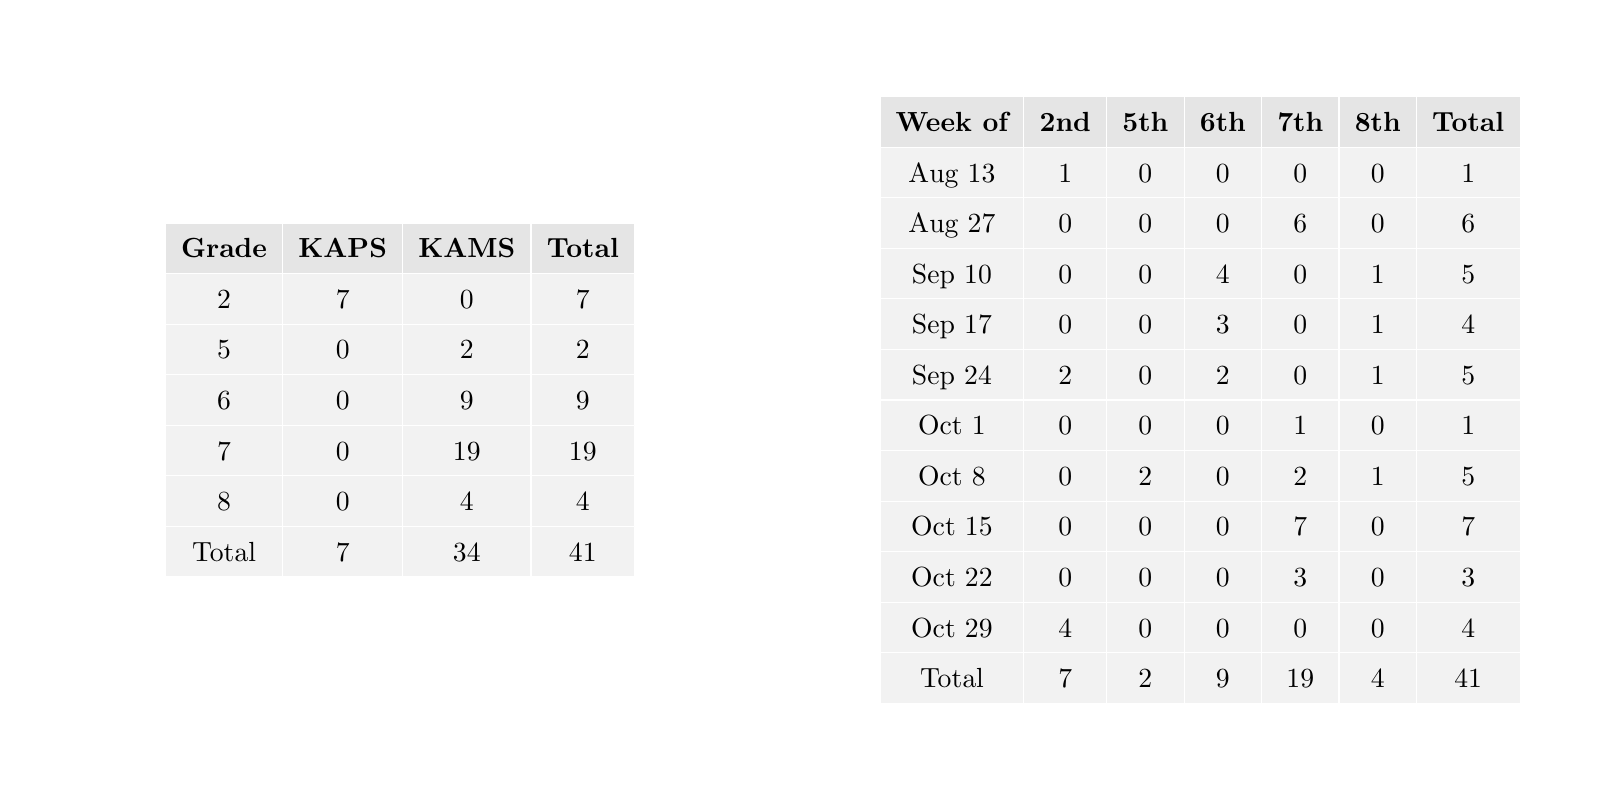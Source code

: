 % Created by tikzDevice version 0.6.2 on 2012-11-20 12:16:47
% !TEX encoding = UTF-8 Unicode
\documentclass[10pt]{article}

\nonstopmode

\usepackage{tikz}

\usepackage[active,tightpage,psfixbb]{preview}

\PreviewEnvironment{pgfpicture}

\setlength\PreviewBorder{0pt}
\begin{document}

\begin{tikzpicture}[x=1pt,y=1pt]
\definecolor[named]{drawColor}{rgb}{0.00,0.00,0.00}
\definecolor[named]{fillColor}{rgb}{1.00,1.00,1.00}
\fill[color=fillColor,fill opacity=0.00,] (0,0) rectangle (578.16,289.08);
\begin{scope}
\path[clip] (  0.00,  0.00) rectangle (578.16,289.08);
\end{scope}
\begin{scope}
\path[clip] (  0.00,  0.00) rectangle (289.08,289.08);
\end{scope}
\begin{scope}
\path[clip] (  0.00,  0.00) rectangle (289.08,289.08);
\end{scope}
\begin{scope}
\path[clip] (  0.00,  0.00) rectangle (289.08,289.08);
\end{scope}
\begin{scope}
\path[clip] (  0.00,  0.00) rectangle (289.08,289.08);
\end{scope}
\begin{scope}
\path[clip] (  0.00,  0.00) rectangle (289.08,289.08);
\end{scope}
\begin{scope}
\path[clip] (  0.00,  0.00) rectangle (289.08,289.08);
\end{scope}
\begin{scope}
\path[clip] (  0.00,  0.00) rectangle (289.08,289.08);
\end{scope}
\begin{scope}
\path[clip] (  0.00,  0.00) rectangle (289.08,289.08);
\definecolor[named]{drawColor}{rgb}{1.00,1.00,1.00}
\definecolor[named]{fillColor}{rgb}{0.90,0.90,0.90}

\draw[color=drawColor,line cap=round,line join=round,fill=fillColor,] ( 59.77,190.20) rectangle (102.17,208.49);
\definecolor[named]{drawColor}{rgb}{0.00,0.00,0.00}

\node[color=drawColor,anchor=base,inner sep=0pt, outer sep=0pt, scale=  1.00] at ( 80.97,195.89) {\bfseries Grade};
\end{scope}
\begin{scope}
\path[clip] (  0.00,  0.00) rectangle (289.08,289.08);
\definecolor[named]{drawColor}{rgb}{1.00,1.00,1.00}
\definecolor[named]{fillColor}{rgb}{0.95,0.95,0.95}

\draw[color=drawColor,line cap=round,line join=round,fill=fillColor,] ( 59.77,171.94) rectangle (102.17,190.20);
\definecolor[named]{drawColor}{rgb}{0.00,0.00,0.00}

\node[color=drawColor,anchor=base,inner sep=0pt, outer sep=0pt, scale=  1.00] at ( 80.97,177.63) {2};
\end{scope}
\begin{scope}
\path[clip] (  0.00,  0.00) rectangle (289.08,289.08);
\definecolor[named]{drawColor}{rgb}{1.00,1.00,1.00}
\definecolor[named]{fillColor}{rgb}{0.95,0.95,0.95}

\draw[color=drawColor,line cap=round,line join=round,fill=fillColor,] ( 59.77,153.67) rectangle (102.17,171.94);
\definecolor[named]{drawColor}{rgb}{0.00,0.00,0.00}

\node[color=drawColor,anchor=base,inner sep=0pt, outer sep=0pt, scale=  1.00] at ( 80.97,159.36) {5};
\end{scope}
\begin{scope}
\path[clip] (  0.00,  0.00) rectangle (289.08,289.08);
\definecolor[named]{drawColor}{rgb}{1.00,1.00,1.00}
\definecolor[named]{fillColor}{rgb}{0.95,0.95,0.95}

\draw[color=drawColor,line cap=round,line join=round,fill=fillColor,] ( 59.77,135.40) rectangle (102.17,153.67);
\definecolor[named]{drawColor}{rgb}{0.00,0.00,0.00}

\node[color=drawColor,anchor=base,inner sep=0pt, outer sep=0pt, scale=  1.00] at ( 80.97,141.09) {6};
\end{scope}
\begin{scope}
\path[clip] (  0.00,  0.00) rectangle (289.08,289.08);
\definecolor[named]{drawColor}{rgb}{1.00,1.00,1.00}
\definecolor[named]{fillColor}{rgb}{0.95,0.95,0.95}

\draw[color=drawColor,line cap=round,line join=round,fill=fillColor,] ( 59.77,117.13) rectangle (102.17,135.40);
\definecolor[named]{drawColor}{rgb}{0.00,0.00,0.00}

\node[color=drawColor,anchor=base,inner sep=0pt, outer sep=0pt, scale=  1.00] at ( 80.97,122.82) {7};
\end{scope}
\begin{scope}
\path[clip] (  0.00,  0.00) rectangle (289.08,289.08);
\definecolor[named]{drawColor}{rgb}{1.00,1.00,1.00}
\definecolor[named]{fillColor}{rgb}{0.95,0.95,0.95}

\draw[color=drawColor,line cap=round,line join=round,fill=fillColor,] ( 59.77, 98.86) rectangle (102.17,117.13);
\definecolor[named]{drawColor}{rgb}{0.00,0.00,0.00}

\node[color=drawColor,anchor=base,inner sep=0pt, outer sep=0pt, scale=  1.00] at ( 80.97,104.55) {8};
\end{scope}
\begin{scope}
\path[clip] (  0.00,  0.00) rectangle (289.08,289.08);
\definecolor[named]{drawColor}{rgb}{1.00,1.00,1.00}
\definecolor[named]{fillColor}{rgb}{0.95,0.95,0.95}

\draw[color=drawColor,line cap=round,line join=round,fill=fillColor,] ( 59.77, 80.59) rectangle (102.17, 98.86);
\definecolor[named]{drawColor}{rgb}{0.00,0.00,0.00}

\node[color=drawColor,anchor=base,inner sep=0pt, outer sep=0pt, scale=  1.00] at ( 80.97, 86.28) {Total};
\end{scope}
\begin{scope}
\path[clip] (  0.00,  0.00) rectangle (289.08,289.08);
\definecolor[named]{drawColor}{rgb}{1.00,1.00,1.00}
\definecolor[named]{fillColor}{rgb}{0.90,0.90,0.90}

\draw[color=drawColor,line cap=round,line join=round,fill=fillColor,] (102.17,190.20) rectangle (145.50,208.49);
\definecolor[named]{drawColor}{rgb}{0.00,0.00,0.00}

\node[color=drawColor,anchor=base,inner sep=0pt, outer sep=0pt, scale=  1.00] at (123.84,195.89) {\bfseries KAPS};
\end{scope}
\begin{scope}
\path[clip] (  0.00,  0.00) rectangle (289.08,289.08);
\definecolor[named]{drawColor}{rgb}{1.00,1.00,1.00}
\definecolor[named]{fillColor}{rgb}{0.95,0.95,0.95}

\draw[color=drawColor,line cap=round,line join=round,fill=fillColor,] (102.17,171.94) rectangle (145.50,190.20);
\definecolor[named]{drawColor}{rgb}{0.00,0.00,0.00}

\node[color=drawColor,anchor=base,inner sep=0pt, outer sep=0pt, scale=  1.00] at (123.84,177.63) {7};
\end{scope}
\begin{scope}
\path[clip] (  0.00,  0.00) rectangle (289.08,289.08);
\definecolor[named]{drawColor}{rgb}{1.00,1.00,1.00}
\definecolor[named]{fillColor}{rgb}{0.95,0.95,0.95}

\draw[color=drawColor,line cap=round,line join=round,fill=fillColor,] (102.17,153.67) rectangle (145.50,171.94);
\definecolor[named]{drawColor}{rgb}{0.00,0.00,0.00}

\node[color=drawColor,anchor=base,inner sep=0pt, outer sep=0pt, scale=  1.00] at (123.84,159.36) {0};
\end{scope}
\begin{scope}
\path[clip] (  0.00,  0.00) rectangle (289.08,289.08);
\definecolor[named]{drawColor}{rgb}{1.00,1.00,1.00}
\definecolor[named]{fillColor}{rgb}{0.95,0.95,0.95}

\draw[color=drawColor,line cap=round,line join=round,fill=fillColor,] (102.17,135.40) rectangle (145.50,153.67);
\definecolor[named]{drawColor}{rgb}{0.00,0.00,0.00}

\node[color=drawColor,anchor=base,inner sep=0pt, outer sep=0pt, scale=  1.00] at (123.84,141.09) {0};
\end{scope}
\begin{scope}
\path[clip] (  0.00,  0.00) rectangle (289.08,289.08);
\definecolor[named]{drawColor}{rgb}{1.00,1.00,1.00}
\definecolor[named]{fillColor}{rgb}{0.95,0.95,0.95}

\draw[color=drawColor,line cap=round,line join=round,fill=fillColor,] (102.17,117.13) rectangle (145.50,135.40);
\definecolor[named]{drawColor}{rgb}{0.00,0.00,0.00}

\node[color=drawColor,anchor=base,inner sep=0pt, outer sep=0pt, scale=  1.00] at (123.84,122.82) {0};
\end{scope}
\begin{scope}
\path[clip] (  0.00,  0.00) rectangle (289.08,289.08);
\definecolor[named]{drawColor}{rgb}{1.00,1.00,1.00}
\definecolor[named]{fillColor}{rgb}{0.95,0.95,0.95}

\draw[color=drawColor,line cap=round,line join=round,fill=fillColor,] (102.17, 98.86) rectangle (145.50,117.13);
\definecolor[named]{drawColor}{rgb}{0.00,0.00,0.00}

\node[color=drawColor,anchor=base,inner sep=0pt, outer sep=0pt, scale=  1.00] at (123.84,104.55) {0};
\end{scope}
\begin{scope}
\path[clip] (  0.00,  0.00) rectangle (289.08,289.08);
\definecolor[named]{drawColor}{rgb}{1.00,1.00,1.00}
\definecolor[named]{fillColor}{rgb}{0.95,0.95,0.95}

\draw[color=drawColor,line cap=round,line join=round,fill=fillColor,] (102.17, 80.59) rectangle (145.50, 98.86);
\definecolor[named]{drawColor}{rgb}{0.00,0.00,0.00}

\node[color=drawColor,anchor=base,inner sep=0pt, outer sep=0pt, scale=  1.00] at (123.84, 86.28) {7};
\end{scope}
\begin{scope}
\path[clip] (  0.00,  0.00) rectangle (289.08,289.08);
\definecolor[named]{drawColor}{rgb}{1.00,1.00,1.00}
\definecolor[named]{fillColor}{rgb}{0.90,0.90,0.90}

\draw[color=drawColor,line cap=round,line join=round,fill=fillColor,] (145.50,190.20) rectangle (191.89,208.49);
\definecolor[named]{drawColor}{rgb}{0.00,0.00,0.00}

\node[color=drawColor,anchor=base,inner sep=0pt, outer sep=0pt, scale=  1.00] at (168.69,195.89) {\bfseries KAMS};
\end{scope}
\begin{scope}
\path[clip] (  0.00,  0.00) rectangle (289.08,289.08);
\definecolor[named]{drawColor}{rgb}{1.00,1.00,1.00}
\definecolor[named]{fillColor}{rgb}{0.95,0.95,0.95}

\draw[color=drawColor,line cap=round,line join=round,fill=fillColor,] (145.50,171.94) rectangle (191.89,190.20);
\definecolor[named]{drawColor}{rgb}{0.00,0.00,0.00}

\node[color=drawColor,anchor=base,inner sep=0pt, outer sep=0pt, scale=  1.00] at (168.69,177.63) { 0};
\end{scope}
\begin{scope}
\path[clip] (  0.00,  0.00) rectangle (289.08,289.08);
\definecolor[named]{drawColor}{rgb}{1.00,1.00,1.00}
\definecolor[named]{fillColor}{rgb}{0.95,0.95,0.95}

\draw[color=drawColor,line cap=round,line join=round,fill=fillColor,] (145.50,153.67) rectangle (191.89,171.94);
\definecolor[named]{drawColor}{rgb}{0.00,0.00,0.00}

\node[color=drawColor,anchor=base,inner sep=0pt, outer sep=0pt, scale=  1.00] at (168.69,159.36) { 2};
\end{scope}
\begin{scope}
\path[clip] (  0.00,  0.00) rectangle (289.08,289.08);
\definecolor[named]{drawColor}{rgb}{1.00,1.00,1.00}
\definecolor[named]{fillColor}{rgb}{0.95,0.95,0.95}

\draw[color=drawColor,line cap=round,line join=round,fill=fillColor,] (145.50,135.40) rectangle (191.89,153.67);
\definecolor[named]{drawColor}{rgb}{0.00,0.00,0.00}

\node[color=drawColor,anchor=base,inner sep=0pt, outer sep=0pt, scale=  1.00] at (168.69,141.09) { 9};
\end{scope}
\begin{scope}
\path[clip] (  0.00,  0.00) rectangle (289.08,289.08);
\definecolor[named]{drawColor}{rgb}{1.00,1.00,1.00}
\definecolor[named]{fillColor}{rgb}{0.95,0.95,0.95}

\draw[color=drawColor,line cap=round,line join=round,fill=fillColor,] (145.50,117.13) rectangle (191.89,135.40);
\definecolor[named]{drawColor}{rgb}{0.00,0.00,0.00}

\node[color=drawColor,anchor=base,inner sep=0pt, outer sep=0pt, scale=  1.00] at (168.69,122.82) {19};
\end{scope}
\begin{scope}
\path[clip] (  0.00,  0.00) rectangle (289.08,289.08);
\definecolor[named]{drawColor}{rgb}{1.00,1.00,1.00}
\definecolor[named]{fillColor}{rgb}{0.95,0.95,0.95}

\draw[color=drawColor,line cap=round,line join=round,fill=fillColor,] (145.50, 98.86) rectangle (191.89,117.13);
\definecolor[named]{drawColor}{rgb}{0.00,0.00,0.00}

\node[color=drawColor,anchor=base,inner sep=0pt, outer sep=0pt, scale=  1.00] at (168.69,104.55) { 4};
\end{scope}
\begin{scope}
\path[clip] (  0.00,  0.00) rectangle (289.08,289.08);
\definecolor[named]{drawColor}{rgb}{1.00,1.00,1.00}
\definecolor[named]{fillColor}{rgb}{0.95,0.95,0.95}

\draw[color=drawColor,line cap=round,line join=round,fill=fillColor,] (145.50, 80.59) rectangle (191.89, 98.86);
\definecolor[named]{drawColor}{rgb}{0.00,0.00,0.00}

\node[color=drawColor,anchor=base,inner sep=0pt, outer sep=0pt, scale=  1.00] at (168.69, 86.28) {34};
\end{scope}
\begin{scope}
\path[clip] (  0.00,  0.00) rectangle (289.08,289.08);
\definecolor[named]{drawColor}{rgb}{1.00,1.00,1.00}
\definecolor[named]{fillColor}{rgb}{0.90,0.90,0.90}

\draw[color=drawColor,line cap=round,line join=round,fill=fillColor,] (191.89,190.20) rectangle (229.31,208.49);
\definecolor[named]{drawColor}{rgb}{0.00,0.00,0.00}

\node[color=drawColor,anchor=base,inner sep=0pt, outer sep=0pt, scale=  1.00] at (210.60,195.89) {\bfseries Total};
\end{scope}
\begin{scope}
\path[clip] (  0.00,  0.00) rectangle (289.08,289.08);
\definecolor[named]{drawColor}{rgb}{1.00,1.00,1.00}
\definecolor[named]{fillColor}{rgb}{0.95,0.95,0.95}

\draw[color=drawColor,line cap=round,line join=round,fill=fillColor,] (191.89,171.94) rectangle (229.31,190.20);
\definecolor[named]{drawColor}{rgb}{0.00,0.00,0.00}

\node[color=drawColor,anchor=base,inner sep=0pt, outer sep=0pt, scale=  1.00] at (210.60,177.63) { 7};
\end{scope}
\begin{scope}
\path[clip] (  0.00,  0.00) rectangle (289.08,289.08);
\definecolor[named]{drawColor}{rgb}{1.00,1.00,1.00}
\definecolor[named]{fillColor}{rgb}{0.95,0.95,0.95}

\draw[color=drawColor,line cap=round,line join=round,fill=fillColor,] (191.89,153.67) rectangle (229.31,171.94);
\definecolor[named]{drawColor}{rgb}{0.00,0.00,0.00}

\node[color=drawColor,anchor=base,inner sep=0pt, outer sep=0pt, scale=  1.00] at (210.60,159.36) { 2};
\end{scope}
\begin{scope}
\path[clip] (  0.00,  0.00) rectangle (289.08,289.08);
\definecolor[named]{drawColor}{rgb}{1.00,1.00,1.00}
\definecolor[named]{fillColor}{rgb}{0.95,0.95,0.95}

\draw[color=drawColor,line cap=round,line join=round,fill=fillColor,] (191.89,135.40) rectangle (229.31,153.67);
\definecolor[named]{drawColor}{rgb}{0.00,0.00,0.00}

\node[color=drawColor,anchor=base,inner sep=0pt, outer sep=0pt, scale=  1.00] at (210.60,141.09) { 9};
\end{scope}
\begin{scope}
\path[clip] (  0.00,  0.00) rectangle (289.08,289.08);
\definecolor[named]{drawColor}{rgb}{1.00,1.00,1.00}
\definecolor[named]{fillColor}{rgb}{0.95,0.95,0.95}

\draw[color=drawColor,line cap=round,line join=round,fill=fillColor,] (191.89,117.13) rectangle (229.31,135.40);
\definecolor[named]{drawColor}{rgb}{0.00,0.00,0.00}

\node[color=drawColor,anchor=base,inner sep=0pt, outer sep=0pt, scale=  1.00] at (210.60,122.82) {19};
\end{scope}
\begin{scope}
\path[clip] (  0.00,  0.00) rectangle (289.08,289.08);
\definecolor[named]{drawColor}{rgb}{1.00,1.00,1.00}
\definecolor[named]{fillColor}{rgb}{0.95,0.95,0.95}

\draw[color=drawColor,line cap=round,line join=round,fill=fillColor,] (191.89, 98.86) rectangle (229.31,117.13);
\definecolor[named]{drawColor}{rgb}{0.00,0.00,0.00}

\node[color=drawColor,anchor=base,inner sep=0pt, outer sep=0pt, scale=  1.00] at (210.60,104.55) { 4};
\end{scope}
\begin{scope}
\path[clip] (  0.00,  0.00) rectangle (289.08,289.08);
\definecolor[named]{drawColor}{rgb}{1.00,1.00,1.00}
\definecolor[named]{fillColor}{rgb}{0.95,0.95,0.95}

\draw[color=drawColor,line cap=round,line join=round,fill=fillColor,] (191.89, 80.59) rectangle (229.31, 98.86);
\definecolor[named]{drawColor}{rgb}{0.00,0.00,0.00}

\node[color=drawColor,anchor=base,inner sep=0pt, outer sep=0pt, scale=  1.00] at (210.60, 86.28) {41};
\end{scope}
\begin{scope}
\path[clip] (  0.00,  0.00) rectangle (289.08,289.08);
\end{scope}
\begin{scope}
\path[clip] (  0.00,  0.00) rectangle (289.08,289.08);
\end{scope}
\begin{scope}
\path[clip] (  0.00,  0.00) rectangle (578.16,289.08);
\end{scope}
\begin{scope}
\path[clip] (289.08,  0.00) rectangle (578.16,289.08);
\end{scope}
\begin{scope}
\path[clip] (289.08,  0.00) rectangle (578.16,289.08);
\end{scope}
\begin{scope}
\path[clip] (289.08,  0.00) rectangle (578.16,289.08);
\end{scope}
\begin{scope}
\path[clip] (289.08,  0.00) rectangle (578.16,289.08);
\end{scope}
\begin{scope}
\path[clip] (289.08,  0.00) rectangle (578.16,289.08);
\end{scope}
\begin{scope}
\path[clip] (289.08,  0.00) rectangle (578.16,289.08);
\end{scope}
\begin{scope}
\path[clip] (289.08,  0.00) rectangle (578.16,289.08);
\end{scope}
\begin{scope}
\path[clip] (289.08,  0.00) rectangle (578.16,289.08);
\end{scope}
\begin{scope}
\path[clip] (289.08,  0.00) rectangle (578.16,289.08);
\end{scope}
\begin{scope}
\path[clip] (289.08,  0.00) rectangle (578.16,289.08);
\end{scope}
\begin{scope}
\path[clip] (289.08,  0.00) rectangle (578.16,289.08);
\end{scope}
\begin{scope}
\path[clip] (289.08,  0.00) rectangle (578.16,289.08);
\end{scope}
\begin{scope}
\path[clip] (289.08,  0.00) rectangle (578.16,289.08);
\definecolor[named]{drawColor}{rgb}{1.00,1.00,1.00}
\definecolor[named]{fillColor}{rgb}{0.90,0.90,0.90}

\draw[color=drawColor,line cap=round,line join=round,fill=fillColor,] (317.97,235.87) rectangle (369.98,254.16);
\definecolor[named]{drawColor}{rgb}{0.00,0.00,0.00}

\node[color=drawColor,anchor=base,inner sep=0pt, outer sep=0pt, scale=  1.00] at (343.98,241.57) {\bfseries Week of};
\end{scope}
\begin{scope}
\path[clip] (289.08,  0.00) rectangle (578.16,289.08);
\definecolor[named]{drawColor}{rgb}{1.00,1.00,1.00}
\definecolor[named]{fillColor}{rgb}{0.95,0.95,0.95}

\draw[color=drawColor,line cap=round,line join=round,fill=fillColor,] (317.97,217.61) rectangle (369.98,235.87);
\definecolor[named]{drawColor}{rgb}{0.00,0.00,0.00}

\node[color=drawColor,anchor=base,inner sep=0pt, outer sep=0pt, scale=  1.00] at (343.98,223.30) {Aug 13};
\end{scope}
\begin{scope}
\path[clip] (289.08,  0.00) rectangle (578.16,289.08);
\definecolor[named]{drawColor}{rgb}{1.00,1.00,1.00}
\definecolor[named]{fillColor}{rgb}{0.95,0.95,0.95}

\draw[color=drawColor,line cap=round,line join=round,fill=fillColor,] (317.97,199.34) rectangle (369.98,217.61);
\definecolor[named]{drawColor}{rgb}{0.00,0.00,0.00}

\node[color=drawColor,anchor=base,inner sep=0pt, outer sep=0pt, scale=  1.00] at (343.98,205.03) {Aug 27};
\end{scope}
\begin{scope}
\path[clip] (289.08,  0.00) rectangle (578.16,289.08);
\definecolor[named]{drawColor}{rgb}{1.00,1.00,1.00}
\definecolor[named]{fillColor}{rgb}{0.95,0.95,0.95}

\draw[color=drawColor,line cap=round,line join=round,fill=fillColor,] (317.97,181.07) rectangle (369.98,199.34);
\definecolor[named]{drawColor}{rgb}{0.00,0.00,0.00}

\node[color=drawColor,anchor=base,inner sep=0pt, outer sep=0pt, scale=  1.00] at (343.98,186.76) {Sep 10};
\end{scope}
\begin{scope}
\path[clip] (289.08,  0.00) rectangle (578.16,289.08);
\definecolor[named]{drawColor}{rgb}{1.00,1.00,1.00}
\definecolor[named]{fillColor}{rgb}{0.95,0.95,0.95}

\draw[color=drawColor,line cap=round,line join=round,fill=fillColor,] (317.97,162.80) rectangle (369.98,181.07);
\definecolor[named]{drawColor}{rgb}{0.00,0.00,0.00}

\node[color=drawColor,anchor=base,inner sep=0pt, outer sep=0pt, scale=  1.00] at (343.98,168.49) {Sep 17};
\end{scope}
\begin{scope}
\path[clip] (289.08,  0.00) rectangle (578.16,289.08);
\definecolor[named]{drawColor}{rgb}{1.00,1.00,1.00}
\definecolor[named]{fillColor}{rgb}{0.95,0.95,0.95}

\draw[color=drawColor,line cap=round,line join=round,fill=fillColor,] (317.97,144.53) rectangle (369.98,162.80);
\definecolor[named]{drawColor}{rgb}{0.00,0.00,0.00}

\node[color=drawColor,anchor=base,inner sep=0pt, outer sep=0pt, scale=  1.00] at (343.98,150.22) {Sep 24};
\end{scope}
\begin{scope}
\path[clip] (289.08,  0.00) rectangle (578.16,289.08);
\definecolor[named]{drawColor}{rgb}{1.00,1.00,1.00}
\definecolor[named]{fillColor}{rgb}{0.95,0.95,0.95}

\draw[color=drawColor,line cap=round,line join=round,fill=fillColor,] (317.97,126.26) rectangle (369.98,144.53);
\definecolor[named]{drawColor}{rgb}{0.00,0.00,0.00}

\node[color=drawColor,anchor=base,inner sep=0pt, outer sep=0pt, scale=  1.00] at (343.98,131.96) {Oct 1};
\end{scope}
\begin{scope}
\path[clip] (289.08,  0.00) rectangle (578.16,289.08);
\definecolor[named]{drawColor}{rgb}{1.00,1.00,1.00}
\definecolor[named]{fillColor}{rgb}{0.95,0.95,0.95}

\draw[color=drawColor,line cap=round,line join=round,fill=fillColor,] (317.97,108.00) rectangle (369.98,126.26);
\definecolor[named]{drawColor}{rgb}{0.00,0.00,0.00}

\node[color=drawColor,anchor=base,inner sep=0pt, outer sep=0pt, scale=  1.00] at (343.98,113.69) {Oct 8};
\end{scope}
\begin{scope}
\path[clip] (289.08,  0.00) rectangle (578.16,289.08);
\definecolor[named]{drawColor}{rgb}{1.00,1.00,1.00}
\definecolor[named]{fillColor}{rgb}{0.95,0.95,0.95}

\draw[color=drawColor,line cap=round,line join=round,fill=fillColor,] (317.97, 89.73) rectangle (369.98,108.00);
\definecolor[named]{drawColor}{rgb}{0.00,0.00,0.00}

\node[color=drawColor,anchor=base,inner sep=0pt, outer sep=0pt, scale=  1.00] at (343.98, 95.42) {Oct 15};
\end{scope}
\begin{scope}
\path[clip] (289.08,  0.00) rectangle (578.16,289.08);
\definecolor[named]{drawColor}{rgb}{1.00,1.00,1.00}
\definecolor[named]{fillColor}{rgb}{0.95,0.95,0.95}

\draw[color=drawColor,line cap=round,line join=round,fill=fillColor,] (317.97, 71.46) rectangle (369.98, 89.73);
\definecolor[named]{drawColor}{rgb}{0.00,0.00,0.00}

\node[color=drawColor,anchor=base,inner sep=0pt, outer sep=0pt, scale=  1.00] at (343.98, 77.15) {Oct 22};
\end{scope}
\begin{scope}
\path[clip] (289.08,  0.00) rectangle (578.16,289.08);
\definecolor[named]{drawColor}{rgb}{1.00,1.00,1.00}
\definecolor[named]{fillColor}{rgb}{0.95,0.95,0.95}

\draw[color=drawColor,line cap=round,line join=round,fill=fillColor,] (317.97, 53.19) rectangle (369.98, 71.46);
\definecolor[named]{drawColor}{rgb}{0.00,0.00,0.00}

\node[color=drawColor,anchor=base,inner sep=0pt, outer sep=0pt, scale=  1.00] at (343.98, 58.88) {Oct 29};
\end{scope}
\begin{scope}
\path[clip] (289.08,  0.00) rectangle (578.16,289.08);
\definecolor[named]{drawColor}{rgb}{1.00,1.00,1.00}
\definecolor[named]{fillColor}{rgb}{0.95,0.95,0.95}

\draw[color=drawColor,line cap=round,line join=round,fill=fillColor,] (317.97, 34.92) rectangle (369.98, 53.19);
\definecolor[named]{drawColor}{rgb}{0.00,0.00,0.00}

\node[color=drawColor,anchor=base,inner sep=0pt, outer sep=0pt, scale=  1.00] at (343.98, 40.61) {Total};
\end{scope}
\begin{scope}
\path[clip] (289.08,  0.00) rectangle (578.16,289.08);
\definecolor[named]{drawColor}{rgb}{1.00,1.00,1.00}
\definecolor[named]{fillColor}{rgb}{0.90,0.90,0.90}

\draw[color=drawColor,line cap=round,line join=round,fill=fillColor,] (369.98,235.87) rectangle (399.89,254.16);
\definecolor[named]{drawColor}{rgb}{0.00,0.00,0.00}

\node[color=drawColor,anchor=base,inner sep=0pt, outer sep=0pt, scale=  1.00] at (384.94,241.57) {\bfseries 2nd};
\end{scope}
\begin{scope}
\path[clip] (289.08,  0.00) rectangle (578.16,289.08);
\definecolor[named]{drawColor}{rgb}{1.00,1.00,1.00}
\definecolor[named]{fillColor}{rgb}{0.95,0.95,0.95}

\draw[color=drawColor,line cap=round,line join=round,fill=fillColor,] (369.98,217.61) rectangle (399.89,235.87);
\definecolor[named]{drawColor}{rgb}{0.00,0.00,0.00}

\node[color=drawColor,anchor=base,inner sep=0pt, outer sep=0pt, scale=  1.00] at (384.94,223.30) {1};
\end{scope}
\begin{scope}
\path[clip] (289.08,  0.00) rectangle (578.16,289.08);
\definecolor[named]{drawColor}{rgb}{1.00,1.00,1.00}
\definecolor[named]{fillColor}{rgb}{0.95,0.95,0.95}

\draw[color=drawColor,line cap=round,line join=round,fill=fillColor,] (369.98,199.34) rectangle (399.89,217.61);
\definecolor[named]{drawColor}{rgb}{0.00,0.00,0.00}

\node[color=drawColor,anchor=base,inner sep=0pt, outer sep=0pt, scale=  1.00] at (384.94,205.03) {0};
\end{scope}
\begin{scope}
\path[clip] (289.08,  0.00) rectangle (578.16,289.08);
\definecolor[named]{drawColor}{rgb}{1.00,1.00,1.00}
\definecolor[named]{fillColor}{rgb}{0.95,0.95,0.95}

\draw[color=drawColor,line cap=round,line join=round,fill=fillColor,] (369.98,181.07) rectangle (399.89,199.34);
\definecolor[named]{drawColor}{rgb}{0.00,0.00,0.00}

\node[color=drawColor,anchor=base,inner sep=0pt, outer sep=0pt, scale=  1.00] at (384.94,186.76) {0};
\end{scope}
\begin{scope}
\path[clip] (289.08,  0.00) rectangle (578.16,289.08);
\definecolor[named]{drawColor}{rgb}{1.00,1.00,1.00}
\definecolor[named]{fillColor}{rgb}{0.95,0.95,0.95}

\draw[color=drawColor,line cap=round,line join=round,fill=fillColor,] (369.98,162.80) rectangle (399.89,181.07);
\definecolor[named]{drawColor}{rgb}{0.00,0.00,0.00}

\node[color=drawColor,anchor=base,inner sep=0pt, outer sep=0pt, scale=  1.00] at (384.94,168.49) {0};
\end{scope}
\begin{scope}
\path[clip] (289.08,  0.00) rectangle (578.16,289.08);
\definecolor[named]{drawColor}{rgb}{1.00,1.00,1.00}
\definecolor[named]{fillColor}{rgb}{0.95,0.95,0.95}

\draw[color=drawColor,line cap=round,line join=round,fill=fillColor,] (369.98,144.53) rectangle (399.89,162.80);
\definecolor[named]{drawColor}{rgb}{0.00,0.00,0.00}

\node[color=drawColor,anchor=base,inner sep=0pt, outer sep=0pt, scale=  1.00] at (384.94,150.22) {2};
\end{scope}
\begin{scope}
\path[clip] (289.08,  0.00) rectangle (578.16,289.08);
\definecolor[named]{drawColor}{rgb}{1.00,1.00,1.00}
\definecolor[named]{fillColor}{rgb}{0.95,0.95,0.95}

\draw[color=drawColor,line cap=round,line join=round,fill=fillColor,] (369.98,126.26) rectangle (399.89,144.53);
\definecolor[named]{drawColor}{rgb}{0.00,0.00,0.00}

\node[color=drawColor,anchor=base,inner sep=0pt, outer sep=0pt, scale=  1.00] at (384.94,131.96) {0};
\end{scope}
\begin{scope}
\path[clip] (289.08,  0.00) rectangle (578.16,289.08);
\definecolor[named]{drawColor}{rgb}{1.00,1.00,1.00}
\definecolor[named]{fillColor}{rgb}{0.95,0.95,0.95}

\draw[color=drawColor,line cap=round,line join=round,fill=fillColor,] (369.98,108.00) rectangle (399.89,126.26);
\definecolor[named]{drawColor}{rgb}{0.00,0.00,0.00}

\node[color=drawColor,anchor=base,inner sep=0pt, outer sep=0pt, scale=  1.00] at (384.94,113.69) {0};
\end{scope}
\begin{scope}
\path[clip] (289.08,  0.00) rectangle (578.16,289.08);
\definecolor[named]{drawColor}{rgb}{1.00,1.00,1.00}
\definecolor[named]{fillColor}{rgb}{0.95,0.95,0.95}

\draw[color=drawColor,line cap=round,line join=round,fill=fillColor,] (369.98, 89.73) rectangle (399.89,108.00);
\definecolor[named]{drawColor}{rgb}{0.00,0.00,0.00}

\node[color=drawColor,anchor=base,inner sep=0pt, outer sep=0pt, scale=  1.00] at (384.94, 95.42) {0};
\end{scope}
\begin{scope}
\path[clip] (289.08,  0.00) rectangle (578.16,289.08);
\definecolor[named]{drawColor}{rgb}{1.00,1.00,1.00}
\definecolor[named]{fillColor}{rgb}{0.95,0.95,0.95}

\draw[color=drawColor,line cap=round,line join=round,fill=fillColor,] (369.98, 71.46) rectangle (399.89, 89.73);
\definecolor[named]{drawColor}{rgb}{0.00,0.00,0.00}

\node[color=drawColor,anchor=base,inner sep=0pt, outer sep=0pt, scale=  1.00] at (384.94, 77.15) {0};
\end{scope}
\begin{scope}
\path[clip] (289.08,  0.00) rectangle (578.16,289.08);
\definecolor[named]{drawColor}{rgb}{1.00,1.00,1.00}
\definecolor[named]{fillColor}{rgb}{0.95,0.95,0.95}

\draw[color=drawColor,line cap=round,line join=round,fill=fillColor,] (369.98, 53.19) rectangle (399.89, 71.46);
\definecolor[named]{drawColor}{rgb}{0.00,0.00,0.00}

\node[color=drawColor,anchor=base,inner sep=0pt, outer sep=0pt, scale=  1.00] at (384.94, 58.88) {4};
\end{scope}
\begin{scope}
\path[clip] (289.08,  0.00) rectangle (578.16,289.08);
\definecolor[named]{drawColor}{rgb}{1.00,1.00,1.00}
\definecolor[named]{fillColor}{rgb}{0.95,0.95,0.95}

\draw[color=drawColor,line cap=round,line join=round,fill=fillColor,] (369.98, 34.92) rectangle (399.89, 53.19);
\definecolor[named]{drawColor}{rgb}{0.00,0.00,0.00}

\node[color=drawColor,anchor=base,inner sep=0pt, outer sep=0pt, scale=  1.00] at (384.94, 40.61) {7};
\end{scope}
\begin{scope}
\path[clip] (289.08,  0.00) rectangle (578.16,289.08);
\definecolor[named]{drawColor}{rgb}{1.00,1.00,1.00}
\definecolor[named]{fillColor}{rgb}{0.90,0.90,0.90}

\draw[color=drawColor,line cap=round,line join=round,fill=fillColor,] (399.89,235.87) rectangle (427.88,254.16);
\definecolor[named]{drawColor}{rgb}{0.00,0.00,0.00}

\node[color=drawColor,anchor=base,inner sep=0pt, outer sep=0pt, scale=  1.00] at (413.88,241.57) {\bfseries 5th};
\end{scope}
\begin{scope}
\path[clip] (289.08,  0.00) rectangle (578.16,289.08);
\definecolor[named]{drawColor}{rgb}{1.00,1.00,1.00}
\definecolor[named]{fillColor}{rgb}{0.95,0.95,0.95}

\draw[color=drawColor,line cap=round,line join=round,fill=fillColor,] (399.89,217.61) rectangle (427.88,235.87);
\definecolor[named]{drawColor}{rgb}{0.00,0.00,0.00}

\node[color=drawColor,anchor=base,inner sep=0pt, outer sep=0pt, scale=  1.00] at (413.88,223.30) {0};
\end{scope}
\begin{scope}
\path[clip] (289.08,  0.00) rectangle (578.16,289.08);
\definecolor[named]{drawColor}{rgb}{1.00,1.00,1.00}
\definecolor[named]{fillColor}{rgb}{0.95,0.95,0.95}

\draw[color=drawColor,line cap=round,line join=round,fill=fillColor,] (399.89,199.34) rectangle (427.88,217.61);
\definecolor[named]{drawColor}{rgb}{0.00,0.00,0.00}

\node[color=drawColor,anchor=base,inner sep=0pt, outer sep=0pt, scale=  1.00] at (413.88,205.03) {0};
\end{scope}
\begin{scope}
\path[clip] (289.08,  0.00) rectangle (578.16,289.08);
\definecolor[named]{drawColor}{rgb}{1.00,1.00,1.00}
\definecolor[named]{fillColor}{rgb}{0.95,0.95,0.95}

\draw[color=drawColor,line cap=round,line join=round,fill=fillColor,] (399.89,181.07) rectangle (427.88,199.34);
\definecolor[named]{drawColor}{rgb}{0.00,0.00,0.00}

\node[color=drawColor,anchor=base,inner sep=0pt, outer sep=0pt, scale=  1.00] at (413.88,186.76) {0};
\end{scope}
\begin{scope}
\path[clip] (289.08,  0.00) rectangle (578.16,289.08);
\definecolor[named]{drawColor}{rgb}{1.00,1.00,1.00}
\definecolor[named]{fillColor}{rgb}{0.95,0.95,0.95}

\draw[color=drawColor,line cap=round,line join=round,fill=fillColor,] (399.89,162.80) rectangle (427.88,181.07);
\definecolor[named]{drawColor}{rgb}{0.00,0.00,0.00}

\node[color=drawColor,anchor=base,inner sep=0pt, outer sep=0pt, scale=  1.00] at (413.88,168.49) {0};
\end{scope}
\begin{scope}
\path[clip] (289.08,  0.00) rectangle (578.16,289.08);
\definecolor[named]{drawColor}{rgb}{1.00,1.00,1.00}
\definecolor[named]{fillColor}{rgb}{0.95,0.95,0.95}

\draw[color=drawColor,line cap=round,line join=round,fill=fillColor,] (399.89,144.53) rectangle (427.88,162.80);
\definecolor[named]{drawColor}{rgb}{0.00,0.00,0.00}

\node[color=drawColor,anchor=base,inner sep=0pt, outer sep=0pt, scale=  1.00] at (413.88,150.22) {0};
\end{scope}
\begin{scope}
\path[clip] (289.08,  0.00) rectangle (578.16,289.08);
\definecolor[named]{drawColor}{rgb}{1.00,1.00,1.00}
\definecolor[named]{fillColor}{rgb}{0.95,0.95,0.95}

\draw[color=drawColor,line cap=round,line join=round,fill=fillColor,] (399.89,126.26) rectangle (427.88,144.53);
\definecolor[named]{drawColor}{rgb}{0.00,0.00,0.00}

\node[color=drawColor,anchor=base,inner sep=0pt, outer sep=0pt, scale=  1.00] at (413.88,131.96) {0};
\end{scope}
\begin{scope}
\path[clip] (289.08,  0.00) rectangle (578.16,289.08);
\definecolor[named]{drawColor}{rgb}{1.00,1.00,1.00}
\definecolor[named]{fillColor}{rgb}{0.95,0.95,0.95}

\draw[color=drawColor,line cap=round,line join=round,fill=fillColor,] (399.89,108.00) rectangle (427.88,126.26);
\definecolor[named]{drawColor}{rgb}{0.00,0.00,0.00}

\node[color=drawColor,anchor=base,inner sep=0pt, outer sep=0pt, scale=  1.00] at (413.88,113.69) {2};
\end{scope}
\begin{scope}
\path[clip] (289.08,  0.00) rectangle (578.16,289.08);
\definecolor[named]{drawColor}{rgb}{1.00,1.00,1.00}
\definecolor[named]{fillColor}{rgb}{0.95,0.95,0.95}

\draw[color=drawColor,line cap=round,line join=round,fill=fillColor,] (399.89, 89.73) rectangle (427.88,108.00);
\definecolor[named]{drawColor}{rgb}{0.00,0.00,0.00}

\node[color=drawColor,anchor=base,inner sep=0pt, outer sep=0pt, scale=  1.00] at (413.88, 95.42) {0};
\end{scope}
\begin{scope}
\path[clip] (289.08,  0.00) rectangle (578.16,289.08);
\definecolor[named]{drawColor}{rgb}{1.00,1.00,1.00}
\definecolor[named]{fillColor}{rgb}{0.95,0.95,0.95}

\draw[color=drawColor,line cap=round,line join=round,fill=fillColor,] (399.89, 71.46) rectangle (427.88, 89.73);
\definecolor[named]{drawColor}{rgb}{0.00,0.00,0.00}

\node[color=drawColor,anchor=base,inner sep=0pt, outer sep=0pt, scale=  1.00] at (413.88, 77.15) {0};
\end{scope}
\begin{scope}
\path[clip] (289.08,  0.00) rectangle (578.16,289.08);
\definecolor[named]{drawColor}{rgb}{1.00,1.00,1.00}
\definecolor[named]{fillColor}{rgb}{0.95,0.95,0.95}

\draw[color=drawColor,line cap=round,line join=round,fill=fillColor,] (399.89, 53.19) rectangle (427.88, 71.46);
\definecolor[named]{drawColor}{rgb}{0.00,0.00,0.00}

\node[color=drawColor,anchor=base,inner sep=0pt, outer sep=0pt, scale=  1.00] at (413.88, 58.88) {0};
\end{scope}
\begin{scope}
\path[clip] (289.08,  0.00) rectangle (578.16,289.08);
\definecolor[named]{drawColor}{rgb}{1.00,1.00,1.00}
\definecolor[named]{fillColor}{rgb}{0.95,0.95,0.95}

\draw[color=drawColor,line cap=round,line join=round,fill=fillColor,] (399.89, 34.92) rectangle (427.88, 53.19);
\definecolor[named]{drawColor}{rgb}{0.00,0.00,0.00}

\node[color=drawColor,anchor=base,inner sep=0pt, outer sep=0pt, scale=  1.00] at (413.88, 40.61) {2};
\end{scope}
\begin{scope}
\path[clip] (289.08,  0.00) rectangle (578.16,289.08);
\definecolor[named]{drawColor}{rgb}{1.00,1.00,1.00}
\definecolor[named]{fillColor}{rgb}{0.90,0.90,0.90}

\draw[color=drawColor,line cap=round,line join=round,fill=fillColor,] (427.88,235.87) rectangle (455.87,254.16);
\definecolor[named]{drawColor}{rgb}{0.00,0.00,0.00}

\node[color=drawColor,anchor=base,inner sep=0pt, outer sep=0pt, scale=  1.00] at (441.87,241.57) {\bfseries 6th};
\end{scope}
\begin{scope}
\path[clip] (289.08,  0.00) rectangle (578.16,289.08);
\definecolor[named]{drawColor}{rgb}{1.00,1.00,1.00}
\definecolor[named]{fillColor}{rgb}{0.95,0.95,0.95}

\draw[color=drawColor,line cap=round,line join=round,fill=fillColor,] (427.88,217.61) rectangle (455.87,235.87);
\definecolor[named]{drawColor}{rgb}{0.00,0.00,0.00}

\node[color=drawColor,anchor=base,inner sep=0pt, outer sep=0pt, scale=  1.00] at (441.87,223.30) {0};
\end{scope}
\begin{scope}
\path[clip] (289.08,  0.00) rectangle (578.16,289.08);
\definecolor[named]{drawColor}{rgb}{1.00,1.00,1.00}
\definecolor[named]{fillColor}{rgb}{0.95,0.95,0.95}

\draw[color=drawColor,line cap=round,line join=round,fill=fillColor,] (427.88,199.34) rectangle (455.87,217.61);
\definecolor[named]{drawColor}{rgb}{0.00,0.00,0.00}

\node[color=drawColor,anchor=base,inner sep=0pt, outer sep=0pt, scale=  1.00] at (441.87,205.03) {0};
\end{scope}
\begin{scope}
\path[clip] (289.08,  0.00) rectangle (578.16,289.08);
\definecolor[named]{drawColor}{rgb}{1.00,1.00,1.00}
\definecolor[named]{fillColor}{rgb}{0.95,0.95,0.95}

\draw[color=drawColor,line cap=round,line join=round,fill=fillColor,] (427.88,181.07) rectangle (455.87,199.34);
\definecolor[named]{drawColor}{rgb}{0.00,0.00,0.00}

\node[color=drawColor,anchor=base,inner sep=0pt, outer sep=0pt, scale=  1.00] at (441.87,186.76) {4};
\end{scope}
\begin{scope}
\path[clip] (289.08,  0.00) rectangle (578.16,289.08);
\definecolor[named]{drawColor}{rgb}{1.00,1.00,1.00}
\definecolor[named]{fillColor}{rgb}{0.95,0.95,0.95}

\draw[color=drawColor,line cap=round,line join=round,fill=fillColor,] (427.88,162.80) rectangle (455.87,181.07);
\definecolor[named]{drawColor}{rgb}{0.00,0.00,0.00}

\node[color=drawColor,anchor=base,inner sep=0pt, outer sep=0pt, scale=  1.00] at (441.87,168.49) {3};
\end{scope}
\begin{scope}
\path[clip] (289.08,  0.00) rectangle (578.16,289.08);
\definecolor[named]{drawColor}{rgb}{1.00,1.00,1.00}
\definecolor[named]{fillColor}{rgb}{0.95,0.95,0.95}

\draw[color=drawColor,line cap=round,line join=round,fill=fillColor,] (427.88,144.53) rectangle (455.87,162.80);
\definecolor[named]{drawColor}{rgb}{0.00,0.00,0.00}

\node[color=drawColor,anchor=base,inner sep=0pt, outer sep=0pt, scale=  1.00] at (441.87,150.22) {2};
\end{scope}
\begin{scope}
\path[clip] (289.08,  0.00) rectangle (578.16,289.08);
\definecolor[named]{drawColor}{rgb}{1.00,1.00,1.00}
\definecolor[named]{fillColor}{rgb}{0.95,0.95,0.95}

\draw[color=drawColor,line cap=round,line join=round,fill=fillColor,] (427.88,126.26) rectangle (455.87,144.53);
\definecolor[named]{drawColor}{rgb}{0.00,0.00,0.00}

\node[color=drawColor,anchor=base,inner sep=0pt, outer sep=0pt, scale=  1.00] at (441.87,131.96) {0};
\end{scope}
\begin{scope}
\path[clip] (289.08,  0.00) rectangle (578.16,289.08);
\definecolor[named]{drawColor}{rgb}{1.00,1.00,1.00}
\definecolor[named]{fillColor}{rgb}{0.95,0.95,0.95}

\draw[color=drawColor,line cap=round,line join=round,fill=fillColor,] (427.88,108.00) rectangle (455.87,126.26);
\definecolor[named]{drawColor}{rgb}{0.00,0.00,0.00}

\node[color=drawColor,anchor=base,inner sep=0pt, outer sep=0pt, scale=  1.00] at (441.87,113.69) {0};
\end{scope}
\begin{scope}
\path[clip] (289.08,  0.00) rectangle (578.16,289.08);
\definecolor[named]{drawColor}{rgb}{1.00,1.00,1.00}
\definecolor[named]{fillColor}{rgb}{0.95,0.95,0.95}

\draw[color=drawColor,line cap=round,line join=round,fill=fillColor,] (427.88, 89.73) rectangle (455.87,108.00);
\definecolor[named]{drawColor}{rgb}{0.00,0.00,0.00}

\node[color=drawColor,anchor=base,inner sep=0pt, outer sep=0pt, scale=  1.00] at (441.87, 95.42) {0};
\end{scope}
\begin{scope}
\path[clip] (289.08,  0.00) rectangle (578.16,289.08);
\definecolor[named]{drawColor}{rgb}{1.00,1.00,1.00}
\definecolor[named]{fillColor}{rgb}{0.95,0.95,0.95}

\draw[color=drawColor,line cap=round,line join=round,fill=fillColor,] (427.88, 71.46) rectangle (455.87, 89.73);
\definecolor[named]{drawColor}{rgb}{0.00,0.00,0.00}

\node[color=drawColor,anchor=base,inner sep=0pt, outer sep=0pt, scale=  1.00] at (441.87, 77.15) {0};
\end{scope}
\begin{scope}
\path[clip] (289.08,  0.00) rectangle (578.16,289.08);
\definecolor[named]{drawColor}{rgb}{1.00,1.00,1.00}
\definecolor[named]{fillColor}{rgb}{0.95,0.95,0.95}

\draw[color=drawColor,line cap=round,line join=round,fill=fillColor,] (427.88, 53.19) rectangle (455.87, 71.46);
\definecolor[named]{drawColor}{rgb}{0.00,0.00,0.00}

\node[color=drawColor,anchor=base,inner sep=0pt, outer sep=0pt, scale=  1.00] at (441.87, 58.88) {0};
\end{scope}
\begin{scope}
\path[clip] (289.08,  0.00) rectangle (578.16,289.08);
\definecolor[named]{drawColor}{rgb}{1.00,1.00,1.00}
\definecolor[named]{fillColor}{rgb}{0.95,0.95,0.95}

\draw[color=drawColor,line cap=round,line join=round,fill=fillColor,] (427.88, 34.92) rectangle (455.87, 53.19);
\definecolor[named]{drawColor}{rgb}{0.00,0.00,0.00}

\node[color=drawColor,anchor=base,inner sep=0pt, outer sep=0pt, scale=  1.00] at (441.87, 40.61) {9};
\end{scope}
\begin{scope}
\path[clip] (289.08,  0.00) rectangle (578.16,289.08);
\definecolor[named]{drawColor}{rgb}{1.00,1.00,1.00}
\definecolor[named]{fillColor}{rgb}{0.90,0.90,0.90}

\draw[color=drawColor,line cap=round,line join=round,fill=fillColor,] (455.87,235.87) rectangle (483.85,254.16);
\definecolor[named]{drawColor}{rgb}{0.00,0.00,0.00}

\node[color=drawColor,anchor=base,inner sep=0pt, outer sep=0pt, scale=  1.00] at (469.86,241.57) {\bfseries 7th};
\end{scope}
\begin{scope}
\path[clip] (289.08,  0.00) rectangle (578.16,289.08);
\definecolor[named]{drawColor}{rgb}{1.00,1.00,1.00}
\definecolor[named]{fillColor}{rgb}{0.95,0.95,0.95}

\draw[color=drawColor,line cap=round,line join=round,fill=fillColor,] (455.87,217.61) rectangle (483.85,235.87);
\definecolor[named]{drawColor}{rgb}{0.00,0.00,0.00}

\node[color=drawColor,anchor=base,inner sep=0pt, outer sep=0pt, scale=  1.00] at (469.86,223.30) { 0};
\end{scope}
\begin{scope}
\path[clip] (289.08,  0.00) rectangle (578.16,289.08);
\definecolor[named]{drawColor}{rgb}{1.00,1.00,1.00}
\definecolor[named]{fillColor}{rgb}{0.95,0.95,0.95}

\draw[color=drawColor,line cap=round,line join=round,fill=fillColor,] (455.87,199.34) rectangle (483.85,217.61);
\definecolor[named]{drawColor}{rgb}{0.00,0.00,0.00}

\node[color=drawColor,anchor=base,inner sep=0pt, outer sep=0pt, scale=  1.00] at (469.86,205.03) { 6};
\end{scope}
\begin{scope}
\path[clip] (289.08,  0.00) rectangle (578.16,289.08);
\definecolor[named]{drawColor}{rgb}{1.00,1.00,1.00}
\definecolor[named]{fillColor}{rgb}{0.95,0.95,0.95}

\draw[color=drawColor,line cap=round,line join=round,fill=fillColor,] (455.87,181.07) rectangle (483.85,199.34);
\definecolor[named]{drawColor}{rgb}{0.00,0.00,0.00}

\node[color=drawColor,anchor=base,inner sep=0pt, outer sep=0pt, scale=  1.00] at (469.86,186.76) { 0};
\end{scope}
\begin{scope}
\path[clip] (289.08,  0.00) rectangle (578.16,289.08);
\definecolor[named]{drawColor}{rgb}{1.00,1.00,1.00}
\definecolor[named]{fillColor}{rgb}{0.95,0.95,0.95}

\draw[color=drawColor,line cap=round,line join=round,fill=fillColor,] (455.87,162.80) rectangle (483.85,181.07);
\definecolor[named]{drawColor}{rgb}{0.00,0.00,0.00}

\node[color=drawColor,anchor=base,inner sep=0pt, outer sep=0pt, scale=  1.00] at (469.86,168.49) { 0};
\end{scope}
\begin{scope}
\path[clip] (289.08,  0.00) rectangle (578.16,289.08);
\definecolor[named]{drawColor}{rgb}{1.00,1.00,1.00}
\definecolor[named]{fillColor}{rgb}{0.95,0.95,0.95}

\draw[color=drawColor,line cap=round,line join=round,fill=fillColor,] (455.87,144.53) rectangle (483.85,162.80);
\definecolor[named]{drawColor}{rgb}{0.00,0.00,0.00}

\node[color=drawColor,anchor=base,inner sep=0pt, outer sep=0pt, scale=  1.00] at (469.86,150.22) { 0};
\end{scope}
\begin{scope}
\path[clip] (289.08,  0.00) rectangle (578.16,289.08);
\definecolor[named]{drawColor}{rgb}{1.00,1.00,1.00}
\definecolor[named]{fillColor}{rgb}{0.95,0.95,0.95}

\draw[color=drawColor,line cap=round,line join=round,fill=fillColor,] (455.87,126.26) rectangle (483.85,144.53);
\definecolor[named]{drawColor}{rgb}{0.00,0.00,0.00}

\node[color=drawColor,anchor=base,inner sep=0pt, outer sep=0pt, scale=  1.00] at (469.86,131.96) { 1};
\end{scope}
\begin{scope}
\path[clip] (289.08,  0.00) rectangle (578.16,289.08);
\definecolor[named]{drawColor}{rgb}{1.00,1.00,1.00}
\definecolor[named]{fillColor}{rgb}{0.95,0.95,0.95}

\draw[color=drawColor,line cap=round,line join=round,fill=fillColor,] (455.87,108.00) rectangle (483.85,126.26);
\definecolor[named]{drawColor}{rgb}{0.00,0.00,0.00}

\node[color=drawColor,anchor=base,inner sep=0pt, outer sep=0pt, scale=  1.00] at (469.86,113.69) { 2};
\end{scope}
\begin{scope}
\path[clip] (289.08,  0.00) rectangle (578.16,289.08);
\definecolor[named]{drawColor}{rgb}{1.00,1.00,1.00}
\definecolor[named]{fillColor}{rgb}{0.95,0.95,0.95}

\draw[color=drawColor,line cap=round,line join=round,fill=fillColor,] (455.87, 89.73) rectangle (483.85,108.00);
\definecolor[named]{drawColor}{rgb}{0.00,0.00,0.00}

\node[color=drawColor,anchor=base,inner sep=0pt, outer sep=0pt, scale=  1.00] at (469.86, 95.42) { 7};
\end{scope}
\begin{scope}
\path[clip] (289.08,  0.00) rectangle (578.16,289.08);
\definecolor[named]{drawColor}{rgb}{1.00,1.00,1.00}
\definecolor[named]{fillColor}{rgb}{0.95,0.95,0.95}

\draw[color=drawColor,line cap=round,line join=round,fill=fillColor,] (455.87, 71.46) rectangle (483.85, 89.73);
\definecolor[named]{drawColor}{rgb}{0.00,0.00,0.00}

\node[color=drawColor,anchor=base,inner sep=0pt, outer sep=0pt, scale=  1.00] at (469.86, 77.15) { 3};
\end{scope}
\begin{scope}
\path[clip] (289.08,  0.00) rectangle (578.16,289.08);
\definecolor[named]{drawColor}{rgb}{1.00,1.00,1.00}
\definecolor[named]{fillColor}{rgb}{0.95,0.95,0.95}

\draw[color=drawColor,line cap=round,line join=round,fill=fillColor,] (455.87, 53.19) rectangle (483.85, 71.46);
\definecolor[named]{drawColor}{rgb}{0.00,0.00,0.00}

\node[color=drawColor,anchor=base,inner sep=0pt, outer sep=0pt, scale=  1.00] at (469.86, 58.88) { 0};
\end{scope}
\begin{scope}
\path[clip] (289.08,  0.00) rectangle (578.16,289.08);
\definecolor[named]{drawColor}{rgb}{1.00,1.00,1.00}
\definecolor[named]{fillColor}{rgb}{0.95,0.95,0.95}

\draw[color=drawColor,line cap=round,line join=round,fill=fillColor,] (455.87, 34.92) rectangle (483.85, 53.19);
\definecolor[named]{drawColor}{rgb}{0.00,0.00,0.00}

\node[color=drawColor,anchor=base,inner sep=0pt, outer sep=0pt, scale=  1.00] at (469.86, 40.61) {19};
\end{scope}
\begin{scope}
\path[clip] (289.08,  0.00) rectangle (578.16,289.08);
\definecolor[named]{drawColor}{rgb}{1.00,1.00,1.00}
\definecolor[named]{fillColor}{rgb}{0.90,0.90,0.90}

\draw[color=drawColor,line cap=round,line join=round,fill=fillColor,] (483.85,235.87) rectangle (511.84,254.16);
\definecolor[named]{drawColor}{rgb}{0.00,0.00,0.00}

\node[color=drawColor,anchor=base,inner sep=0pt, outer sep=0pt, scale=  1.00] at (497.85,241.57) {\bfseries 8th};
\end{scope}
\begin{scope}
\path[clip] (289.08,  0.00) rectangle (578.16,289.08);
\definecolor[named]{drawColor}{rgb}{1.00,1.00,1.00}
\definecolor[named]{fillColor}{rgb}{0.95,0.95,0.95}

\draw[color=drawColor,line cap=round,line join=round,fill=fillColor,] (483.85,217.61) rectangle (511.84,235.87);
\definecolor[named]{drawColor}{rgb}{0.00,0.00,0.00}

\node[color=drawColor,anchor=base,inner sep=0pt, outer sep=0pt, scale=  1.00] at (497.85,223.30) {0};
\end{scope}
\begin{scope}
\path[clip] (289.08,  0.00) rectangle (578.16,289.08);
\definecolor[named]{drawColor}{rgb}{1.00,1.00,1.00}
\definecolor[named]{fillColor}{rgb}{0.95,0.95,0.95}

\draw[color=drawColor,line cap=round,line join=round,fill=fillColor,] (483.85,199.34) rectangle (511.84,217.61);
\definecolor[named]{drawColor}{rgb}{0.00,0.00,0.00}

\node[color=drawColor,anchor=base,inner sep=0pt, outer sep=0pt, scale=  1.00] at (497.85,205.03) {0};
\end{scope}
\begin{scope}
\path[clip] (289.08,  0.00) rectangle (578.16,289.08);
\definecolor[named]{drawColor}{rgb}{1.00,1.00,1.00}
\definecolor[named]{fillColor}{rgb}{0.95,0.95,0.95}

\draw[color=drawColor,line cap=round,line join=round,fill=fillColor,] (483.85,181.07) rectangle (511.84,199.34);
\definecolor[named]{drawColor}{rgb}{0.00,0.00,0.00}

\node[color=drawColor,anchor=base,inner sep=0pt, outer sep=0pt, scale=  1.00] at (497.85,186.76) {1};
\end{scope}
\begin{scope}
\path[clip] (289.08,  0.00) rectangle (578.16,289.08);
\definecolor[named]{drawColor}{rgb}{1.00,1.00,1.00}
\definecolor[named]{fillColor}{rgb}{0.95,0.95,0.95}

\draw[color=drawColor,line cap=round,line join=round,fill=fillColor,] (483.85,162.80) rectangle (511.84,181.07);
\definecolor[named]{drawColor}{rgb}{0.00,0.00,0.00}

\node[color=drawColor,anchor=base,inner sep=0pt, outer sep=0pt, scale=  1.00] at (497.85,168.49) {1};
\end{scope}
\begin{scope}
\path[clip] (289.08,  0.00) rectangle (578.16,289.08);
\definecolor[named]{drawColor}{rgb}{1.00,1.00,1.00}
\definecolor[named]{fillColor}{rgb}{0.95,0.95,0.95}

\draw[color=drawColor,line cap=round,line join=round,fill=fillColor,] (483.85,144.53) rectangle (511.84,162.80);
\definecolor[named]{drawColor}{rgb}{0.00,0.00,0.00}

\node[color=drawColor,anchor=base,inner sep=0pt, outer sep=0pt, scale=  1.00] at (497.85,150.22) {1};
\end{scope}
\begin{scope}
\path[clip] (289.08,  0.00) rectangle (578.16,289.08);
\definecolor[named]{drawColor}{rgb}{1.00,1.00,1.00}
\definecolor[named]{fillColor}{rgb}{0.95,0.95,0.95}

\draw[color=drawColor,line cap=round,line join=round,fill=fillColor,] (483.85,126.26) rectangle (511.84,144.53);
\definecolor[named]{drawColor}{rgb}{0.00,0.00,0.00}

\node[color=drawColor,anchor=base,inner sep=0pt, outer sep=0pt, scale=  1.00] at (497.85,131.96) {0};
\end{scope}
\begin{scope}
\path[clip] (289.08,  0.00) rectangle (578.16,289.08);
\definecolor[named]{drawColor}{rgb}{1.00,1.00,1.00}
\definecolor[named]{fillColor}{rgb}{0.95,0.95,0.95}

\draw[color=drawColor,line cap=round,line join=round,fill=fillColor,] (483.85,108.00) rectangle (511.84,126.26);
\definecolor[named]{drawColor}{rgb}{0.00,0.00,0.00}

\node[color=drawColor,anchor=base,inner sep=0pt, outer sep=0pt, scale=  1.00] at (497.85,113.69) {1};
\end{scope}
\begin{scope}
\path[clip] (289.08,  0.00) rectangle (578.16,289.08);
\definecolor[named]{drawColor}{rgb}{1.00,1.00,1.00}
\definecolor[named]{fillColor}{rgb}{0.95,0.95,0.95}

\draw[color=drawColor,line cap=round,line join=round,fill=fillColor,] (483.85, 89.73) rectangle (511.84,108.00);
\definecolor[named]{drawColor}{rgb}{0.00,0.00,0.00}

\node[color=drawColor,anchor=base,inner sep=0pt, outer sep=0pt, scale=  1.00] at (497.85, 95.42) {0};
\end{scope}
\begin{scope}
\path[clip] (289.08,  0.00) rectangle (578.16,289.08);
\definecolor[named]{drawColor}{rgb}{1.00,1.00,1.00}
\definecolor[named]{fillColor}{rgb}{0.95,0.95,0.95}

\draw[color=drawColor,line cap=round,line join=round,fill=fillColor,] (483.85, 71.46) rectangle (511.84, 89.73);
\definecolor[named]{drawColor}{rgb}{0.00,0.00,0.00}

\node[color=drawColor,anchor=base,inner sep=0pt, outer sep=0pt, scale=  1.00] at (497.85, 77.15) {0};
\end{scope}
\begin{scope}
\path[clip] (289.08,  0.00) rectangle (578.16,289.08);
\definecolor[named]{drawColor}{rgb}{1.00,1.00,1.00}
\definecolor[named]{fillColor}{rgb}{0.95,0.95,0.95}

\draw[color=drawColor,line cap=round,line join=round,fill=fillColor,] (483.85, 53.19) rectangle (511.84, 71.46);
\definecolor[named]{drawColor}{rgb}{0.00,0.00,0.00}

\node[color=drawColor,anchor=base,inner sep=0pt, outer sep=0pt, scale=  1.00] at (497.85, 58.88) {0};
\end{scope}
\begin{scope}
\path[clip] (289.08,  0.00) rectangle (578.16,289.08);
\definecolor[named]{drawColor}{rgb}{1.00,1.00,1.00}
\definecolor[named]{fillColor}{rgb}{0.95,0.95,0.95}

\draw[color=drawColor,line cap=round,line join=round,fill=fillColor,] (483.85, 34.92) rectangle (511.84, 53.19);
\definecolor[named]{drawColor}{rgb}{0.00,0.00,0.00}

\node[color=drawColor,anchor=base,inner sep=0pt, outer sep=0pt, scale=  1.00] at (497.85, 40.61) {4};
\end{scope}
\begin{scope}
\path[clip] (289.08,  0.00) rectangle (578.16,289.08);
\definecolor[named]{drawColor}{rgb}{1.00,1.00,1.00}
\definecolor[named]{fillColor}{rgb}{0.90,0.90,0.90}

\draw[color=drawColor,line cap=round,line join=round,fill=fillColor,] (511.84,235.87) rectangle (549.27,254.16);
\definecolor[named]{drawColor}{rgb}{0.00,0.00,0.00}

\node[color=drawColor,anchor=base,inner sep=0pt, outer sep=0pt, scale=  1.00] at (530.55,241.57) {\bfseries Total};
\end{scope}
\begin{scope}
\path[clip] (289.08,  0.00) rectangle (578.16,289.08);
\definecolor[named]{drawColor}{rgb}{1.00,1.00,1.00}
\definecolor[named]{fillColor}{rgb}{0.95,0.95,0.95}

\draw[color=drawColor,line cap=round,line join=round,fill=fillColor,] (511.84,217.61) rectangle (549.27,235.87);
\definecolor[named]{drawColor}{rgb}{0.00,0.00,0.00}

\node[color=drawColor,anchor=base,inner sep=0pt, outer sep=0pt, scale=  1.00] at (530.55,223.30) { 1};
\end{scope}
\begin{scope}
\path[clip] (289.08,  0.00) rectangle (578.16,289.08);
\definecolor[named]{drawColor}{rgb}{1.00,1.00,1.00}
\definecolor[named]{fillColor}{rgb}{0.95,0.95,0.95}

\draw[color=drawColor,line cap=round,line join=round,fill=fillColor,] (511.84,199.34) rectangle (549.27,217.61);
\definecolor[named]{drawColor}{rgb}{0.00,0.00,0.00}

\node[color=drawColor,anchor=base,inner sep=0pt, outer sep=0pt, scale=  1.00] at (530.55,205.03) { 6};
\end{scope}
\begin{scope}
\path[clip] (289.08,  0.00) rectangle (578.16,289.08);
\definecolor[named]{drawColor}{rgb}{1.00,1.00,1.00}
\definecolor[named]{fillColor}{rgb}{0.95,0.95,0.95}

\draw[color=drawColor,line cap=round,line join=round,fill=fillColor,] (511.84,181.07) rectangle (549.27,199.34);
\definecolor[named]{drawColor}{rgb}{0.00,0.00,0.00}

\node[color=drawColor,anchor=base,inner sep=0pt, outer sep=0pt, scale=  1.00] at (530.55,186.76) { 5};
\end{scope}
\begin{scope}
\path[clip] (289.08,  0.00) rectangle (578.16,289.08);
\definecolor[named]{drawColor}{rgb}{1.00,1.00,1.00}
\definecolor[named]{fillColor}{rgb}{0.95,0.95,0.95}

\draw[color=drawColor,line cap=round,line join=round,fill=fillColor,] (511.84,162.80) rectangle (549.27,181.07);
\definecolor[named]{drawColor}{rgb}{0.00,0.00,0.00}

\node[color=drawColor,anchor=base,inner sep=0pt, outer sep=0pt, scale=  1.00] at (530.55,168.49) { 4};
\end{scope}
\begin{scope}
\path[clip] (289.08,  0.00) rectangle (578.16,289.08);
\definecolor[named]{drawColor}{rgb}{1.00,1.00,1.00}
\definecolor[named]{fillColor}{rgb}{0.95,0.95,0.95}

\draw[color=drawColor,line cap=round,line join=round,fill=fillColor,] (511.84,144.53) rectangle (549.27,162.80);
\definecolor[named]{drawColor}{rgb}{0.00,0.00,0.00}

\node[color=drawColor,anchor=base,inner sep=0pt, outer sep=0pt, scale=  1.00] at (530.55,150.22) { 5};
\end{scope}
\begin{scope}
\path[clip] (289.08,  0.00) rectangle (578.16,289.08);
\definecolor[named]{drawColor}{rgb}{1.00,1.00,1.00}
\definecolor[named]{fillColor}{rgb}{0.95,0.95,0.95}

\draw[color=drawColor,line cap=round,line join=round,fill=fillColor,] (511.84,126.26) rectangle (549.27,144.53);
\definecolor[named]{drawColor}{rgb}{0.00,0.00,0.00}

\node[color=drawColor,anchor=base,inner sep=0pt, outer sep=0pt, scale=  1.00] at (530.55,131.96) { 1};
\end{scope}
\begin{scope}
\path[clip] (289.08,  0.00) rectangle (578.16,289.08);
\definecolor[named]{drawColor}{rgb}{1.00,1.00,1.00}
\definecolor[named]{fillColor}{rgb}{0.95,0.95,0.95}

\draw[color=drawColor,line cap=round,line join=round,fill=fillColor,] (511.84,108.00) rectangle (549.27,126.26);
\definecolor[named]{drawColor}{rgb}{0.00,0.00,0.00}

\node[color=drawColor,anchor=base,inner sep=0pt, outer sep=0pt, scale=  1.00] at (530.55,113.69) { 5};
\end{scope}
\begin{scope}
\path[clip] (289.08,  0.00) rectangle (578.16,289.08);
\definecolor[named]{drawColor}{rgb}{1.00,1.00,1.00}
\definecolor[named]{fillColor}{rgb}{0.95,0.95,0.95}

\draw[color=drawColor,line cap=round,line join=round,fill=fillColor,] (511.84, 89.73) rectangle (549.27,108.00);
\definecolor[named]{drawColor}{rgb}{0.00,0.00,0.00}

\node[color=drawColor,anchor=base,inner sep=0pt, outer sep=0pt, scale=  1.00] at (530.55, 95.42) { 7};
\end{scope}
\begin{scope}
\path[clip] (289.08,  0.00) rectangle (578.16,289.08);
\definecolor[named]{drawColor}{rgb}{1.00,1.00,1.00}
\definecolor[named]{fillColor}{rgb}{0.95,0.95,0.95}

\draw[color=drawColor,line cap=round,line join=round,fill=fillColor,] (511.84, 71.46) rectangle (549.27, 89.73);
\definecolor[named]{drawColor}{rgb}{0.00,0.00,0.00}

\node[color=drawColor,anchor=base,inner sep=0pt, outer sep=0pt, scale=  1.00] at (530.55, 77.15) { 3};
\end{scope}
\begin{scope}
\path[clip] (289.08,  0.00) rectangle (578.16,289.08);
\definecolor[named]{drawColor}{rgb}{1.00,1.00,1.00}
\definecolor[named]{fillColor}{rgb}{0.95,0.95,0.95}

\draw[color=drawColor,line cap=round,line join=round,fill=fillColor,] (511.84, 53.19) rectangle (549.27, 71.46);
\definecolor[named]{drawColor}{rgb}{0.00,0.00,0.00}

\node[color=drawColor,anchor=base,inner sep=0pt, outer sep=0pt, scale=  1.00] at (530.55, 58.88) { 4};
\end{scope}
\begin{scope}
\path[clip] (289.08,  0.00) rectangle (578.16,289.08);
\definecolor[named]{drawColor}{rgb}{1.00,1.00,1.00}
\definecolor[named]{fillColor}{rgb}{0.95,0.95,0.95}

\draw[color=drawColor,line cap=round,line join=round,fill=fillColor,] (511.84, 34.92) rectangle (549.27, 53.19);
\definecolor[named]{drawColor}{rgb}{0.00,0.00,0.00}

\node[color=drawColor,anchor=base,inner sep=0pt, outer sep=0pt, scale=  1.00] at (530.55, 40.61) {41};
\end{scope}
\begin{scope}
\path[clip] (289.08,  0.00) rectangle (578.16,289.08);
\end{scope}
\begin{scope}
\path[clip] (289.08,  0.00) rectangle (578.16,289.08);
\end{scope}
\begin{scope}
\path[clip] (  0.00,  0.00) rectangle (578.16,289.08);
\end{scope}
\begin{scope}
\path[clip] (  0.00,  0.00) rectangle (578.16,289.08);
\end{scope}
\begin{scope}
\path[clip] (  0.00,  0.00) rectangle (578.16,289.08);
\end{scope}
\begin{scope}
\path[clip] (  0.00,  0.00) rectangle (578.16,289.08);
\end{scope}
\begin{scope}
\path[clip] (  0.00,  0.00) rectangle (578.16,289.08);
\end{scope}
\begin{scope}
\path[clip] (  0.00,  0.00) rectangle (578.16,289.08);
\end{scope}
\begin{scope}
\path[clip] (  0.00,  0.00) rectangle (578.16,289.08);
\end{scope}
\begin{scope}
\path[clip] (  0.00,  0.00) rectangle (578.16,289.08);
\end{scope}
\end{tikzpicture}

\end{document}
